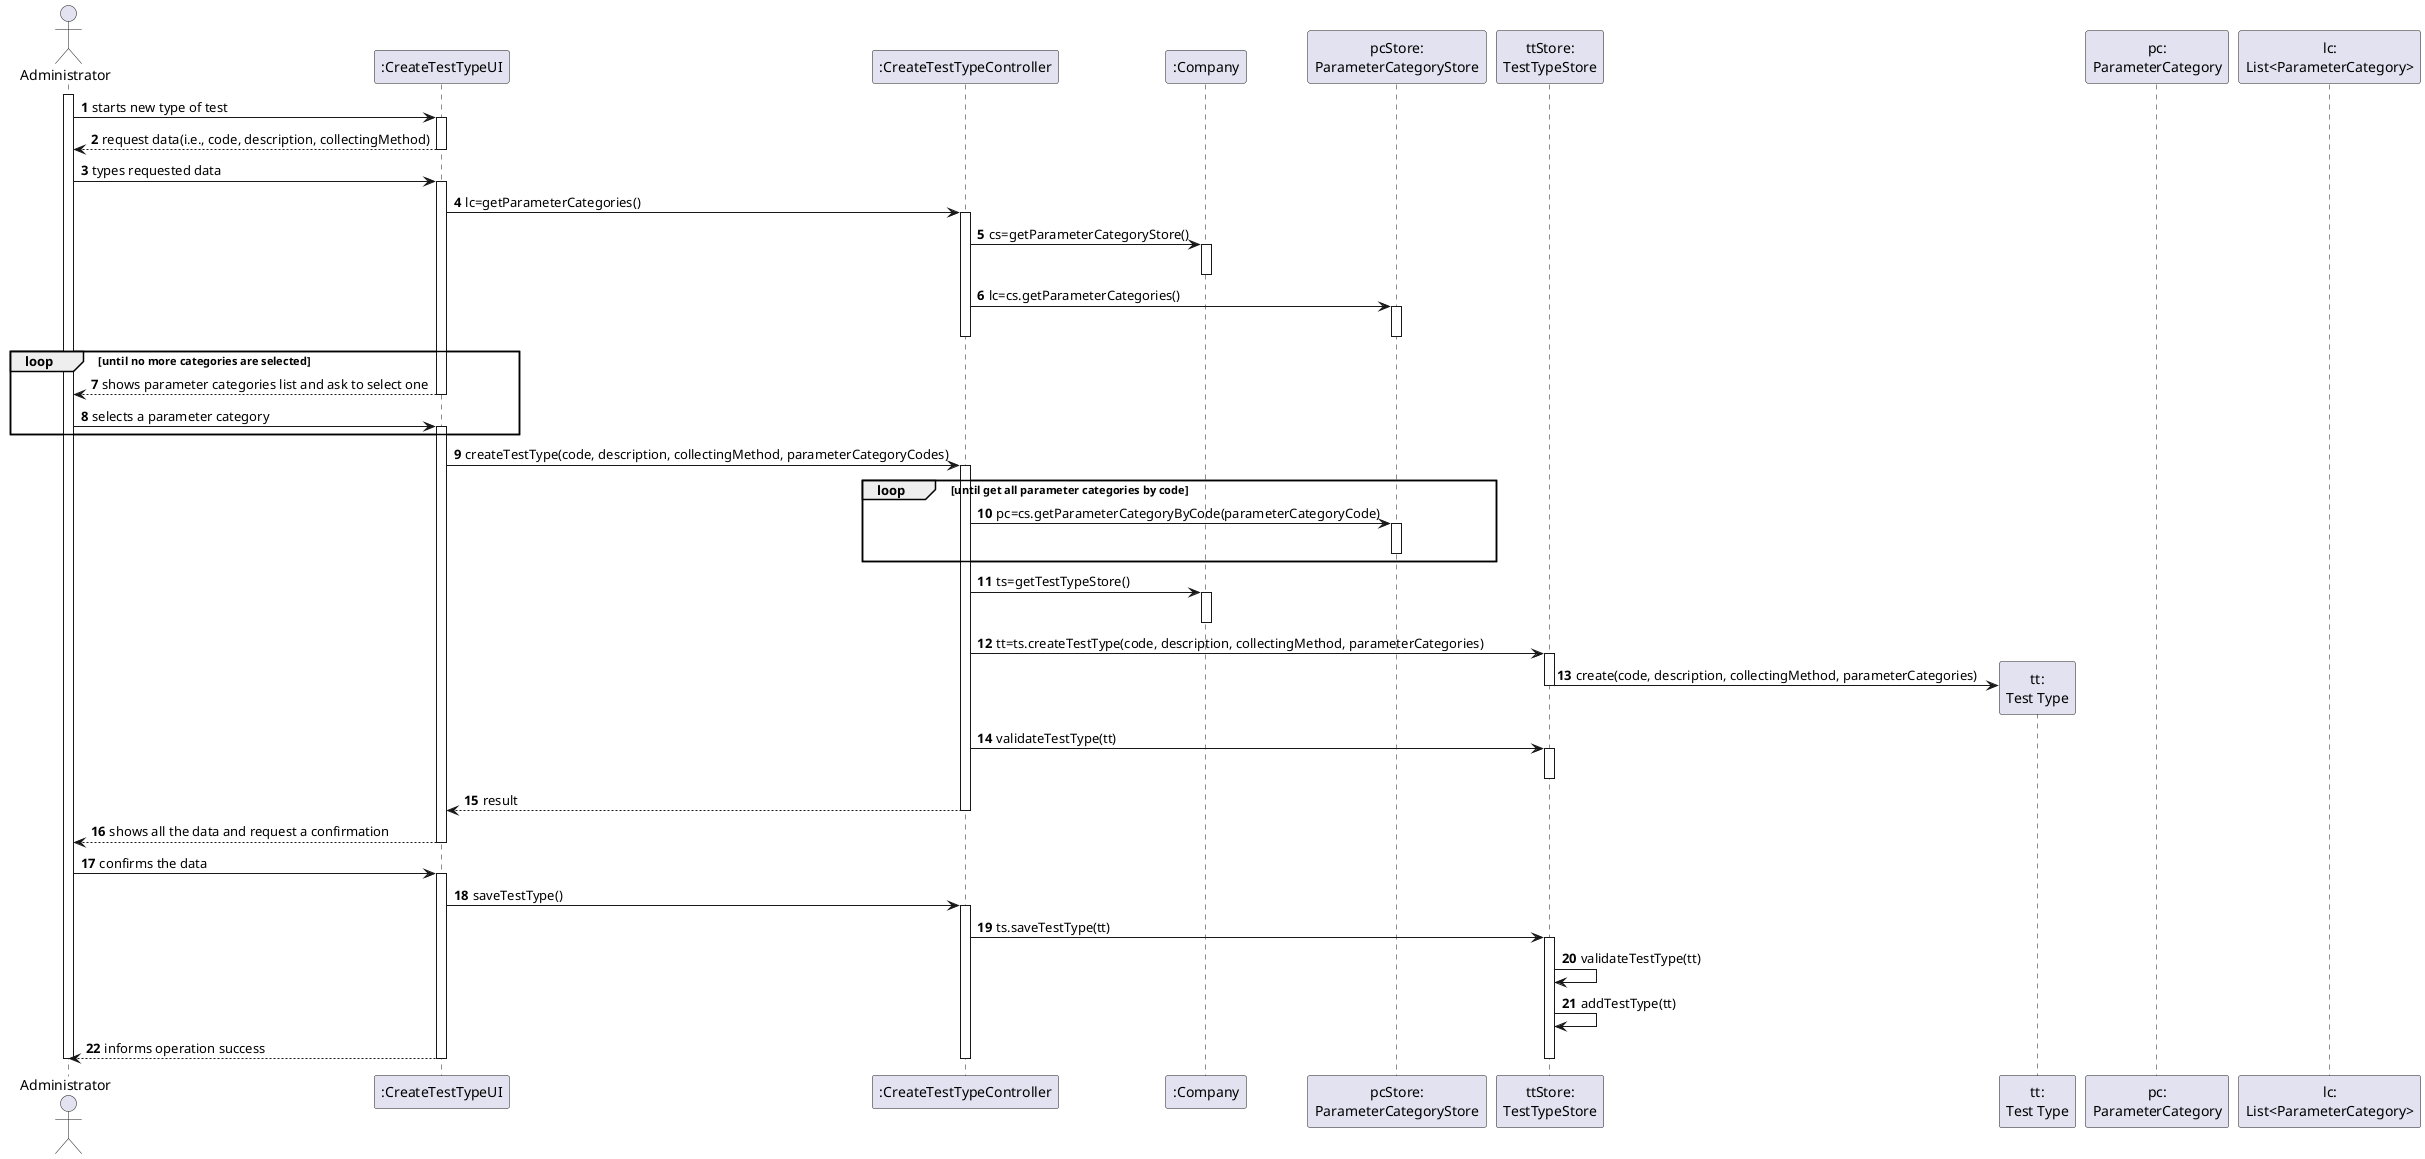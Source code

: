 @startuml
autonumber
actor "Administrator" as ADMIN

participant ":CreateTestTypeUI" as UI
participant ":CreateTestTypeController" as CTRL
participant ":Company" as CMP
participant "pcStore:\nParameterCategoryStore" as pcStore
participant "ttStore:\nTestTypeStore" as ttStore
participant "tt:\nTest Type" as TET
participant "pc:\nParameterCategory" as pc
participant "lc:\nList<ParameterCategory>" as lc

activate ADMIN
ADMIN -> UI : starts new type of test
activate UI
UI --> ADMIN : request data(i.e., code, description, collectingMethod)
deactivate UI

ADMIN -> UI : types requested data
activate UI
UI -> CTRL : lc=getParameterCategories()
activate CTRL
CTRL -> CMP : cs=getParameterCategoryStore()
activate CMP	
deactivate CMP
CTRL -> pcStore : lc=cs.getParameterCategories()
activate pcStore
deactivate pcStore
deactivate CTRL
loop until no more categories are selected
	UI --> ADMIN : shows parameter categories list and ask to select one
	deactivate UI
	ADMIN -> UI : selects a parameter category
	activate UI
end
UI -> CTRL: createTestType(code, description, collectingMethod, parameterCategoryCodes)
activate CTRL
loop until get all parameter categories by code
        CTRL -> pcStore : pc=cs.getParameterCategoryByCode(parameterCategoryCode)
        activate pcStore
        deactivate pcStore
end
CTRL -> CMP : ts=getTestTypeStore()
activate CMP
deactivate CMP
CTRL -> ttStore: tt=ts.createTestType(code, description, collectingMethod, parameterCategories)
activate ttStore
ttStore -> TET** : create(code, description, collectingMethod, parameterCategories)
deactivate ttStore
CTRL -> ttStore : validateTestType(tt)
activate ttStore
deactivate ttStore
CTRL -->  UI : result
deactivate ttStore
deactivate CMP
deactivate CTRL
UI --> ADMIN : shows all the data and request a confirmation
deactivate UI

ADMIN -> UI : confirms the data
activate UI
UI -> CTRL : saveTestType()
activate CTRL
CTRL -> ttStore : ts.saveTestType(tt)
activate ttStore
ttStore -> ttStore : validateTestType(tt)
ttStore -> ttStore : addTestType(tt)
UI --> ADMIN : informs operation success
deactivate ttStore
deactivate CTRL
deactivate UI

deactivate ADMIN
@enduml